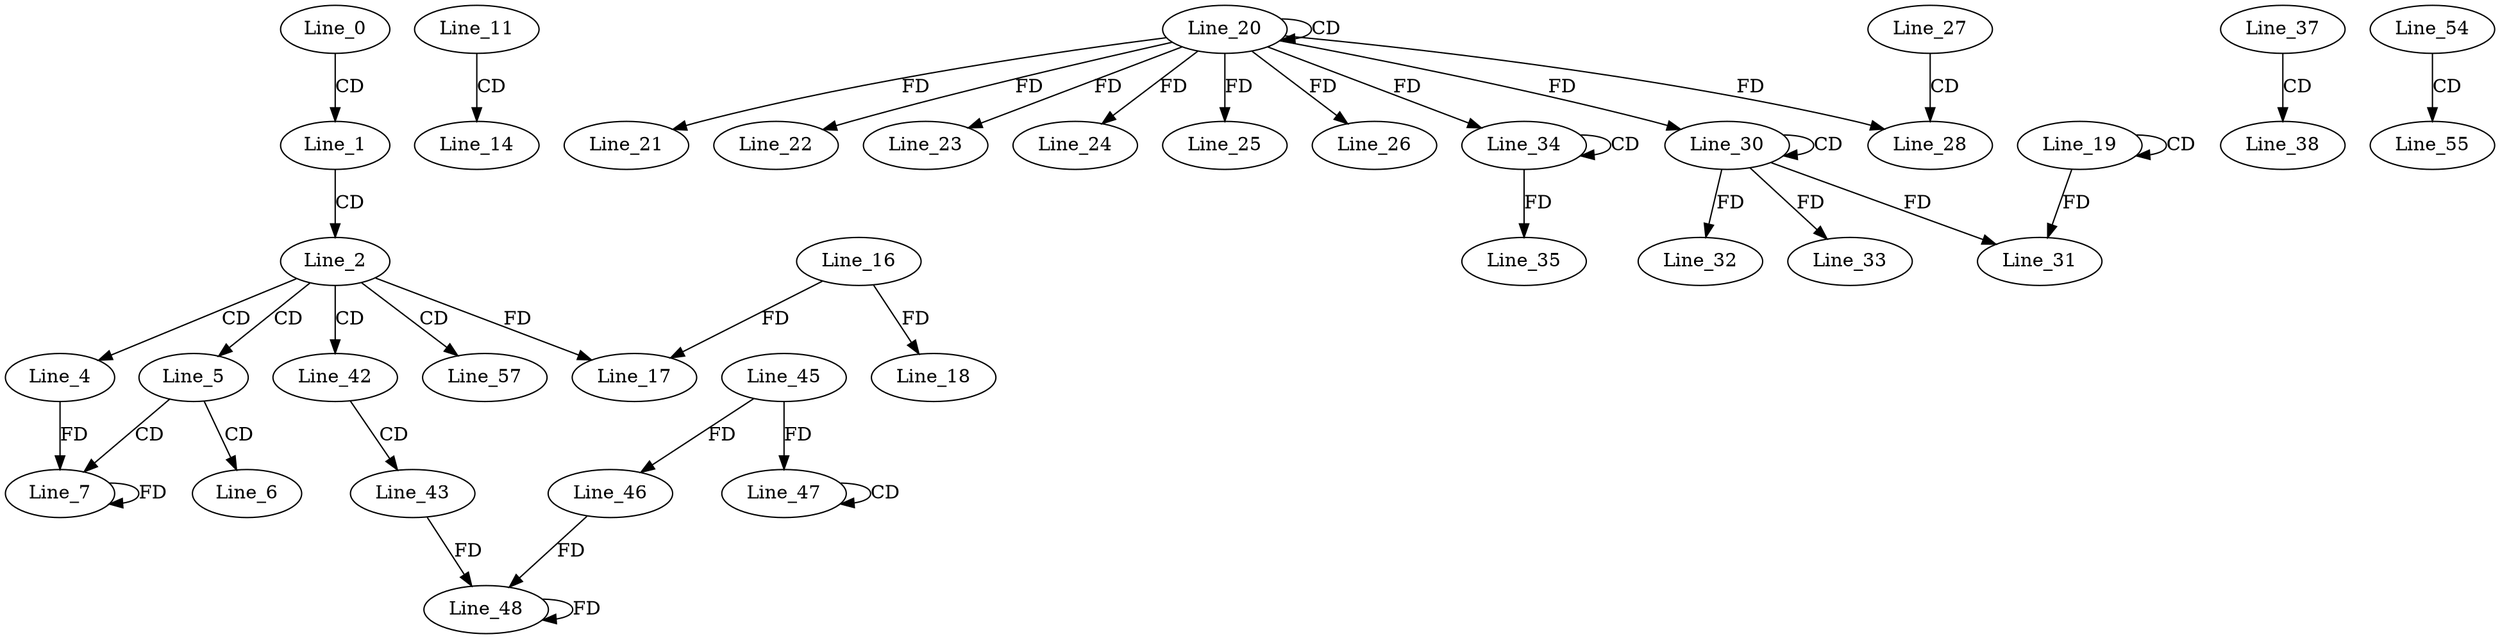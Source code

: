 digraph G {
  Line_0;
  Line_1;
  Line_2;
  Line_4;
  Line_5;
  Line_6;
  Line_7;
  Line_7;
  Line_11;
  Line_14;
  Line_16;
  Line_17;
  Line_18;
  Line_19;
  Line_19;
  Line_20;
  Line_20;
  Line_21;
  Line_22;
  Line_23;
  Line_24;
  Line_25;
  Line_26;
  Line_27;
  Line_28;
  Line_30;
  Line_30;
  Line_31;
  Line_32;
  Line_33;
  Line_34;
  Line_34;
  Line_35;
  Line_37;
  Line_38;
  Line_42;
  Line_43;
  Line_45;
  Line_46;
  Line_47;
  Line_47;
  Line_47;
  Line_48;
  Line_46;
  Line_48;
  Line_54;
  Line_55;
  Line_57;
  Line_0 -> Line_1 [ label="CD" ];
  Line_1 -> Line_2 [ label="CD" ];
  Line_2 -> Line_4 [ label="CD" ];
  Line_2 -> Line_5 [ label="CD" ];
  Line_5 -> Line_6 [ label="CD" ];
  Line_5 -> Line_7 [ label="CD" ];
  Line_4 -> Line_7 [ label="FD" ];
  Line_7 -> Line_7 [ label="FD" ];
  Line_11 -> Line_14 [ label="CD" ];
  Line_16 -> Line_17 [ label="FD" ];
  Line_2 -> Line_17 [ label="FD" ];
  Line_16 -> Line_18 [ label="FD" ];
  Line_19 -> Line_19 [ label="CD" ];
  Line_20 -> Line_20 [ label="CD" ];
  Line_20 -> Line_21 [ label="FD" ];
  Line_20 -> Line_22 [ label="FD" ];
  Line_20 -> Line_23 [ label="FD" ];
  Line_20 -> Line_24 [ label="FD" ];
  Line_20 -> Line_25 [ label="FD" ];
  Line_20 -> Line_26 [ label="FD" ];
  Line_27 -> Line_28 [ label="CD" ];
  Line_20 -> Line_28 [ label="FD" ];
  Line_30 -> Line_30 [ label="CD" ];
  Line_20 -> Line_30 [ label="FD" ];
  Line_30 -> Line_31 [ label="FD" ];
  Line_19 -> Line_31 [ label="FD" ];
  Line_30 -> Line_32 [ label="FD" ];
  Line_30 -> Line_33 [ label="FD" ];
  Line_34 -> Line_34 [ label="CD" ];
  Line_20 -> Line_34 [ label="FD" ];
  Line_34 -> Line_35 [ label="FD" ];
  Line_37 -> Line_38 [ label="CD" ];
  Line_2 -> Line_42 [ label="CD" ];
  Line_42 -> Line_43 [ label="CD" ];
  Line_45 -> Line_46 [ label="FD" ];
  Line_47 -> Line_47 [ label="CD" ];
  Line_45 -> Line_47 [ label="FD" ];
  Line_43 -> Line_48 [ label="FD" ];
  Line_48 -> Line_48 [ label="FD" ];
  Line_46 -> Line_48 [ label="FD" ];
  Line_54 -> Line_55 [ label="CD" ];
  Line_2 -> Line_57 [ label="CD" ];
}
